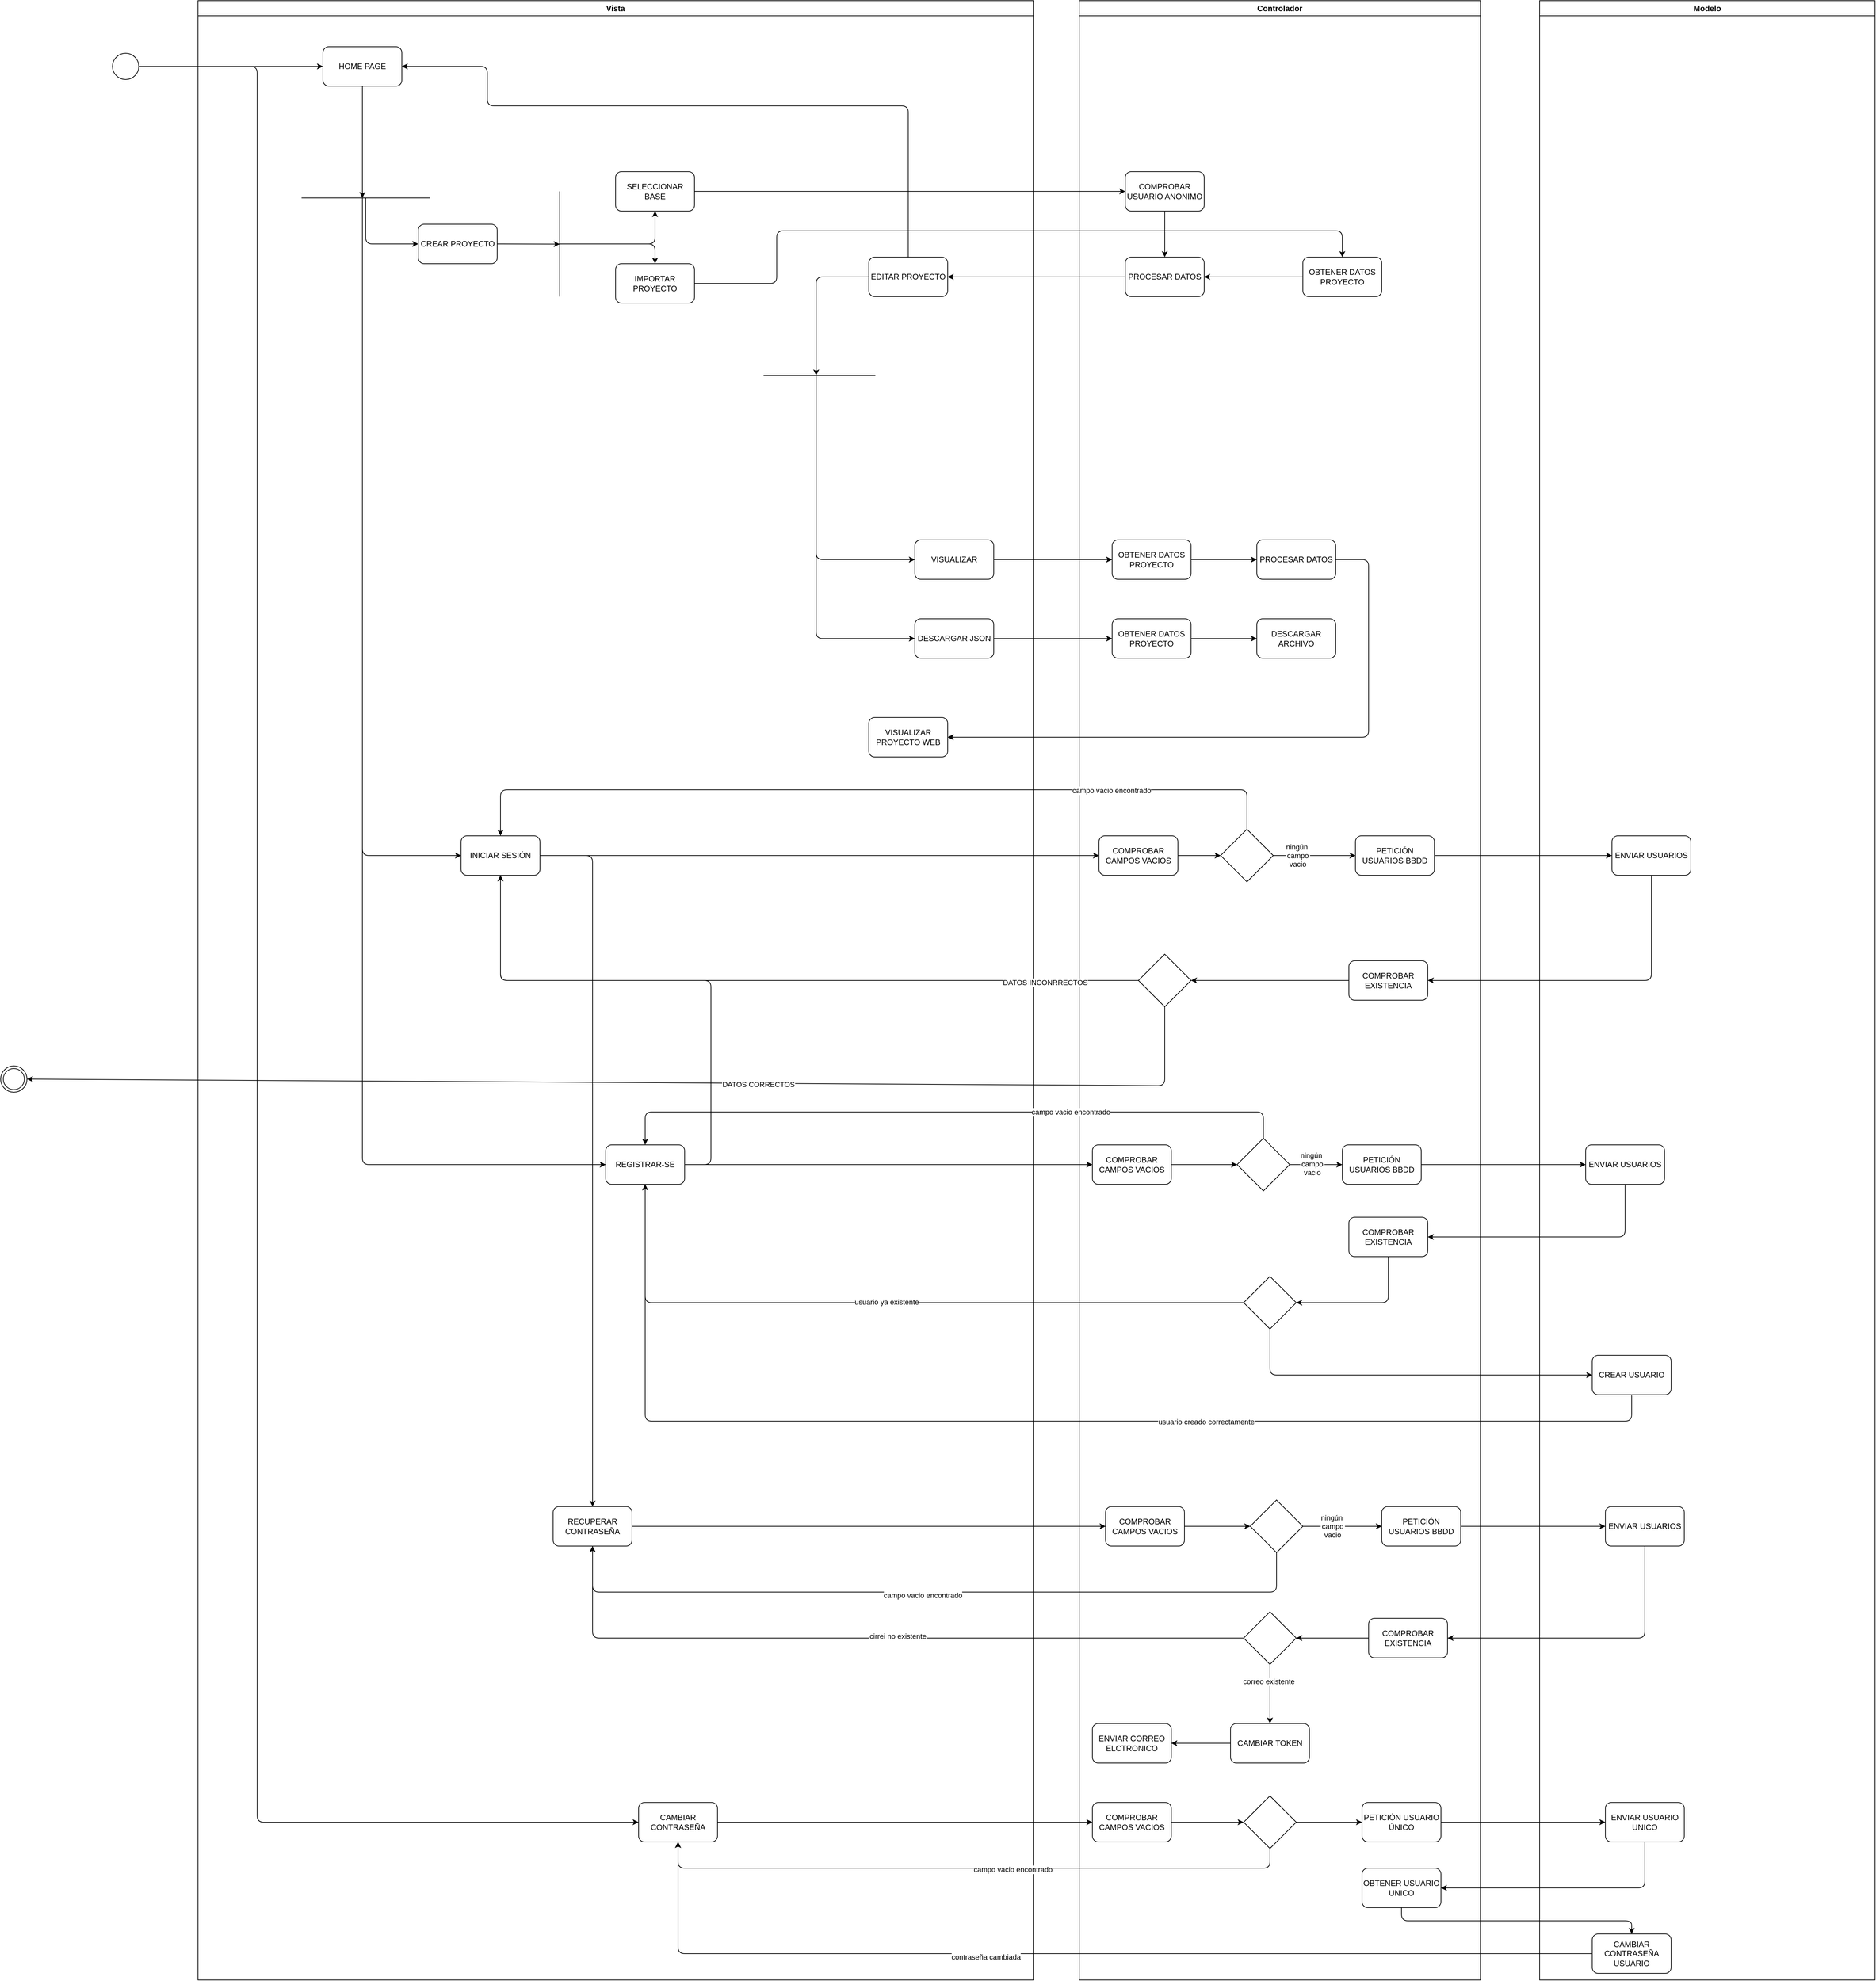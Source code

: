 <mxfile>
    <diagram id="hQc-iBFu-03adCEo1RLY" name="Page-1">
        <mxGraphModel dx="3231" dy="679" grid="1" gridSize="10" guides="1" tooltips="1" connect="1" arrows="1" fold="1" page="1" pageScale="1" pageWidth="850" pageHeight="1100" math="0" shadow="0">
            <root>
                <mxCell id="0"/>
                <mxCell id="1" parent="0"/>
                <mxCell id="2" value="Vista" style="swimlane;whiteSpace=wrap;html=1;" parent="1" vertex="1">
                    <mxGeometry x="-870" y="120" width="1270" height="3010" as="geometry"/>
                </mxCell>
                <mxCell id="3" value="HOME PAGE" style="rounded=1;whiteSpace=wrap;html=1;" parent="2" vertex="1">
                    <mxGeometry x="190" y="70" width="120" height="60" as="geometry"/>
                </mxCell>
                <mxCell id="5" value="" style="endArrow=none;html=1;" parent="2" edge="1">
                    <mxGeometry width="50" height="50" relative="1" as="geometry">
                        <mxPoint x="157.5" y="300" as="sourcePoint"/>
                        <mxPoint x="352.5" y="300" as="targetPoint"/>
                    </mxGeometry>
                </mxCell>
                <mxCell id="6" value="CREAR PROYECTO" style="rounded=1;whiteSpace=wrap;html=1;" parent="2" vertex="1">
                    <mxGeometry x="335" y="340" width="120" height="60" as="geometry"/>
                </mxCell>
                <mxCell id="9" value="" style="endArrow=classic;html=1;entryX=0;entryY=0.5;entryDx=0;entryDy=0;" parent="2" target="6" edge="1">
                    <mxGeometry width="50" height="50" relative="1" as="geometry">
                        <mxPoint x="255" y="300" as="sourcePoint"/>
                        <mxPoint x="295" y="380" as="targetPoint"/>
                        <Array as="points">
                            <mxPoint x="255" y="370"/>
                        </Array>
                    </mxGeometry>
                </mxCell>
                <mxCell id="13" value="SELECCIONAR BASE" style="rounded=1;whiteSpace=wrap;html=1;" parent="2" vertex="1">
                    <mxGeometry x="635" y="260" width="120" height="60" as="geometry"/>
                </mxCell>
                <mxCell id="14" value="IMPORTAR PROYECTO" style="rounded=1;whiteSpace=wrap;html=1;" parent="2" vertex="1">
                    <mxGeometry x="635" y="400" width="120" height="60" as="geometry"/>
                </mxCell>
                <mxCell id="15" value="" style="endArrow=none;html=1;" parent="2" edge="1">
                    <mxGeometry width="50" height="50" relative="1" as="geometry">
                        <mxPoint x="550" y="290" as="sourcePoint"/>
                        <mxPoint x="550" y="450" as="targetPoint"/>
                    </mxGeometry>
                </mxCell>
                <mxCell id="16" value="" style="endArrow=classic;html=1;entryX=0.5;entryY=1;entryDx=0;entryDy=0;" parent="2" target="13" edge="1">
                    <mxGeometry width="50" height="50" relative="1" as="geometry">
                        <mxPoint x="545" y="370" as="sourcePoint"/>
                        <mxPoint x="595" y="320" as="targetPoint"/>
                        <Array as="points">
                            <mxPoint x="695" y="370"/>
                        </Array>
                    </mxGeometry>
                </mxCell>
                <mxCell id="17" value="" style="endArrow=classic;html=1;entryX=0.5;entryY=0;entryDx=0;entryDy=0;" parent="2" target="14" edge="1">
                    <mxGeometry width="50" height="50" relative="1" as="geometry">
                        <mxPoint x="545" y="370" as="sourcePoint"/>
                        <mxPoint x="695" y="320" as="targetPoint"/>
                        <Array as="points">
                            <mxPoint x="695" y="370"/>
                        </Array>
                    </mxGeometry>
                </mxCell>
                <mxCell id="28" value="EDITAR PROYECTO" style="rounded=1;whiteSpace=wrap;html=1;" parent="2" vertex="1">
                    <mxGeometry x="1020" y="390" width="120" height="60" as="geometry"/>
                </mxCell>
                <mxCell id="32" style="edgeStyle=none;html=1;exitX=0.5;exitY=0;exitDx=0;exitDy=0;entryX=1;entryY=0.5;entryDx=0;entryDy=0;" parent="2" source="28" target="3" edge="1">
                    <mxGeometry relative="1" as="geometry">
                        <mxPoint x="360" y="100" as="targetPoint"/>
                        <Array as="points">
                            <mxPoint x="1080" y="160"/>
                            <mxPoint x="440" y="160"/>
                            <mxPoint x="440" y="100"/>
                        </Array>
                    </mxGeometry>
                </mxCell>
                <mxCell id="45" value="VISUALIZAR" style="rounded=1;whiteSpace=wrap;html=1;" parent="2" vertex="1">
                    <mxGeometry x="1090" y="820" width="120" height="60" as="geometry"/>
                </mxCell>
                <mxCell id="46" value="DESCARGAR JSON" style="rounded=1;whiteSpace=wrap;html=1;" parent="2" vertex="1">
                    <mxGeometry x="1090" y="940" width="120" height="60" as="geometry"/>
                </mxCell>
                <mxCell id="47" value="" style="endArrow=none;html=1;" parent="2" edge="1">
                    <mxGeometry width="50" height="50" relative="1" as="geometry">
                        <mxPoint x="860" y="570" as="sourcePoint"/>
                        <mxPoint x="1030" y="570" as="targetPoint"/>
                    </mxGeometry>
                </mxCell>
                <mxCell id="48" value="" style="endArrow=classic;html=1;entryX=0;entryY=0.5;entryDx=0;entryDy=0;" parent="2" target="45" edge="1">
                    <mxGeometry width="50" height="50" relative="1" as="geometry">
                        <mxPoint x="940" y="570" as="sourcePoint"/>
                        <mxPoint x="1090" y="640" as="targetPoint"/>
                        <Array as="points">
                            <mxPoint x="940" y="850"/>
                        </Array>
                    </mxGeometry>
                </mxCell>
                <mxCell id="49" value="VISUALIZAR PROYECTO WEB" style="rounded=1;whiteSpace=wrap;html=1;" parent="2" vertex="1">
                    <mxGeometry x="1020" y="1090" width="120" height="60" as="geometry"/>
                </mxCell>
                <mxCell id="214" style="edgeStyle=none;html=1;exitX=1;exitY=0.5;exitDx=0;exitDy=0;entryX=0.5;entryY=0;entryDx=0;entryDy=0;" parent="2" source="154" target="212" edge="1">
                    <mxGeometry relative="1" as="geometry">
                        <Array as="points">
                            <mxPoint x="600" y="1300"/>
                        </Array>
                    </mxGeometry>
                </mxCell>
                <mxCell id="154" value="INICIAR SESIÓN" style="rounded=1;whiteSpace=wrap;html=1;" parent="2" vertex="1">
                    <mxGeometry x="400" y="1270" width="120" height="60" as="geometry"/>
                </mxCell>
                <mxCell id="213" style="edgeStyle=none;html=1;exitX=1;exitY=0.5;exitDx=0;exitDy=0;entryX=0.5;entryY=1;entryDx=0;entryDy=0;" parent="2" source="155" target="154" edge="1">
                    <mxGeometry relative="1" as="geometry">
                        <Array as="points">
                            <mxPoint x="780" y="1770"/>
                            <mxPoint x="780" y="1490"/>
                            <mxPoint x="460" y="1490"/>
                        </Array>
                    </mxGeometry>
                </mxCell>
                <mxCell id="155" value="REGISTRAR-SE" style="rounded=1;whiteSpace=wrap;html=1;" parent="2" vertex="1">
                    <mxGeometry x="620" y="1740" width="120" height="60" as="geometry"/>
                </mxCell>
                <mxCell id="156" value="" style="endArrow=classic;html=1;entryX=0;entryY=0.5;entryDx=0;entryDy=0;" parent="2" target="154" edge="1">
                    <mxGeometry width="50" height="50" relative="1" as="geometry">
                        <mxPoint x="250" y="300" as="sourcePoint"/>
                        <mxPoint x="220" y="540" as="targetPoint"/>
                        <Array as="points">
                            <mxPoint x="250" y="1300"/>
                        </Array>
                    </mxGeometry>
                </mxCell>
                <mxCell id="157" value="" style="endArrow=classic;html=1;entryX=0;entryY=0.5;entryDx=0;entryDy=0;" parent="2" target="155" edge="1">
                    <mxGeometry width="50" height="50" relative="1" as="geometry">
                        <mxPoint x="250" y="300" as="sourcePoint"/>
                        <mxPoint x="290" y="590.0" as="targetPoint"/>
                        <Array as="points">
                            <mxPoint x="250" y="1770"/>
                        </Array>
                    </mxGeometry>
                </mxCell>
                <mxCell id="212" value="RECUPERAR CONTRASEÑA" style="rounded=1;whiteSpace=wrap;html=1;" parent="2" vertex="1">
                    <mxGeometry x="540" y="2290" width="120" height="60" as="geometry"/>
                </mxCell>
                <mxCell id="238" value="CAMBIAR CONTRASEÑA" style="rounded=1;whiteSpace=wrap;html=1;" vertex="1" parent="2">
                    <mxGeometry x="670" y="2740" width="120" height="60" as="geometry"/>
                </mxCell>
                <mxCell id="55" value="Controlador" style="swimlane;whiteSpace=wrap;html=1;" parent="1" vertex="1">
                    <mxGeometry x="470" y="120" width="610" height="3010" as="geometry"/>
                </mxCell>
                <mxCell id="152" style="edgeStyle=none;html=1;exitX=0.5;exitY=1;exitDx=0;exitDy=0;entryX=0.5;entryY=0;entryDx=0;entryDy=0;" parent="55" source="58" target="60" edge="1">
                    <mxGeometry relative="1" as="geometry"/>
                </mxCell>
                <mxCell id="58" value="COMPROBAR USUARIO ANONIMO" style="rounded=1;whiteSpace=wrap;html=1;" parent="55" vertex="1">
                    <mxGeometry x="70" y="260" width="120" height="60" as="geometry"/>
                </mxCell>
                <mxCell id="59" value="OBTENER DATOS PROYECTO" style="rounded=1;whiteSpace=wrap;html=1;" parent="55" vertex="1">
                    <mxGeometry x="340" y="390" width="120" height="60" as="geometry"/>
                </mxCell>
                <mxCell id="60" value="PROCESAR DATOS" style="rounded=1;whiteSpace=wrap;html=1;" parent="55" vertex="1">
                    <mxGeometry x="70" y="390" width="120" height="60" as="geometry"/>
                </mxCell>
                <mxCell id="61" style="edgeStyle=none;html=1;exitX=0;exitY=0.5;exitDx=0;exitDy=0;entryX=1;entryY=0.5;entryDx=0;entryDy=0;" parent="55" source="59" target="60" edge="1">
                    <mxGeometry relative="1" as="geometry"/>
                </mxCell>
                <mxCell id="66" style="edgeStyle=none;html=1;exitX=1;exitY=0.5;exitDx=0;exitDy=0;entryX=0;entryY=0.5;entryDx=0;entryDy=0;" parent="55" source="67" target="71" edge="1">
                    <mxGeometry relative="1" as="geometry"/>
                </mxCell>
                <mxCell id="67" value="OBTENER DATOS PROYECTO" style="rounded=1;whiteSpace=wrap;html=1;" parent="55" vertex="1">
                    <mxGeometry x="50" y="820" width="120" height="60" as="geometry"/>
                </mxCell>
                <mxCell id="68" style="edgeStyle=none;html=1;exitX=1;exitY=0.5;exitDx=0;exitDy=0;entryX=0;entryY=0.5;entryDx=0;entryDy=0;" parent="55" source="69" target="70" edge="1">
                    <mxGeometry relative="1" as="geometry"/>
                </mxCell>
                <mxCell id="69" value="OBTENER DATOS PROYECTO" style="rounded=1;whiteSpace=wrap;html=1;" parent="55" vertex="1">
                    <mxGeometry x="50" y="940" width="120" height="60" as="geometry"/>
                </mxCell>
                <mxCell id="70" value="DESCARGAR ARCHIVO" style="rounded=1;whiteSpace=wrap;html=1;" parent="55" vertex="1">
                    <mxGeometry x="270" y="940" width="120" height="60" as="geometry"/>
                </mxCell>
                <mxCell id="71" value="PROCESAR DATOS" style="rounded=1;whiteSpace=wrap;html=1;" parent="55" vertex="1">
                    <mxGeometry x="270" y="820" width="120" height="60" as="geometry"/>
                </mxCell>
                <mxCell id="162" style="edgeStyle=none;html=1;exitX=1;exitY=0.5;exitDx=0;exitDy=0;entryX=0;entryY=0.5;entryDx=0;entryDy=0;" parent="55" source="158" target="161" edge="1">
                    <mxGeometry relative="1" as="geometry"/>
                </mxCell>
                <mxCell id="158" value="COMPROBAR CAMPOS VACIOS" style="rounded=1;whiteSpace=wrap;html=1;" parent="55" vertex="1">
                    <mxGeometry x="30" y="1270" width="120" height="60" as="geometry"/>
                </mxCell>
                <mxCell id="164" style="edgeStyle=none;html=1;exitX=1;exitY=0.5;exitDx=0;exitDy=0;entryX=0;entryY=0.5;entryDx=0;entryDy=0;" parent="55" source="161" target="163" edge="1">
                    <mxGeometry relative="1" as="geometry"/>
                </mxCell>
                <mxCell id="171" value="ningún&amp;nbsp;&lt;br&gt;campo&lt;br&gt;vacio" style="edgeLabel;html=1;align=center;verticalAlign=middle;resizable=0;points=[];" parent="164" vertex="1" connectable="0">
                    <mxGeometry x="-0.627" relative="1" as="geometry">
                        <mxPoint x="13" as="offset"/>
                    </mxGeometry>
                </mxCell>
                <mxCell id="161" value="" style="rhombus;whiteSpace=wrap;html=1;" parent="55" vertex="1">
                    <mxGeometry x="215" y="1260" width="80" height="80" as="geometry"/>
                </mxCell>
                <mxCell id="163" value="PETICIÓN USUARIOS BBDD" style="rounded=1;whiteSpace=wrap;html=1;" parent="55" vertex="1">
                    <mxGeometry x="420" y="1270" width="120" height="60" as="geometry"/>
                </mxCell>
                <mxCell id="174" style="edgeStyle=none;html=1;exitX=0;exitY=0.5;exitDx=0;exitDy=0;entryX=1;entryY=0.5;entryDx=0;entryDy=0;" parent="55" source="168" target="173" edge="1">
                    <mxGeometry relative="1" as="geometry"/>
                </mxCell>
                <mxCell id="168" value="COMPROBAR EXISTENCIA" style="rounded=1;whiteSpace=wrap;html=1;" parent="55" vertex="1">
                    <mxGeometry x="410" y="1460" width="120" height="60" as="geometry"/>
                </mxCell>
                <mxCell id="173" value="" style="rhombus;whiteSpace=wrap;html=1;" parent="55" vertex="1">
                    <mxGeometry x="90" y="1450" width="80" height="80" as="geometry"/>
                </mxCell>
                <mxCell id="193" style="edgeStyle=none;html=1;exitX=1;exitY=0.5;exitDx=0;exitDy=0;entryX=0;entryY=0.5;entryDx=0;entryDy=0;" parent="55" source="188" target="189" edge="1">
                    <mxGeometry relative="1" as="geometry"/>
                </mxCell>
                <mxCell id="188" value="COMPROBAR CAMPOS VACIOS" style="rounded=1;whiteSpace=wrap;html=1;" parent="55" vertex="1">
                    <mxGeometry x="20" y="1740" width="120" height="60" as="geometry"/>
                </mxCell>
                <mxCell id="194" style="edgeStyle=none;html=1;exitX=1;exitY=0.5;exitDx=0;exitDy=0;entryX=0;entryY=0.5;entryDx=0;entryDy=0;" parent="55" source="189" target="190" edge="1">
                    <mxGeometry relative="1" as="geometry"/>
                </mxCell>
                <mxCell id="201" value="ningún&amp;nbsp;&lt;br&gt;campo&lt;br&gt;vacio" style="edgeLabel;html=1;align=center;verticalAlign=middle;resizable=0;points=[];" parent="194" vertex="1" connectable="0">
                    <mxGeometry x="-0.146" y="1" relative="1" as="geometry">
                        <mxPoint as="offset"/>
                    </mxGeometry>
                </mxCell>
                <mxCell id="189" value="" style="rhombus;whiteSpace=wrap;html=1;" parent="55" vertex="1">
                    <mxGeometry x="240" y="1730" width="80" height="80" as="geometry"/>
                </mxCell>
                <mxCell id="190" value="PETICIÓN USUARIOS BBDD" style="rounded=1;whiteSpace=wrap;html=1;" parent="55" vertex="1">
                    <mxGeometry x="400" y="1740" width="120" height="60" as="geometry"/>
                </mxCell>
                <mxCell id="203" style="edgeStyle=none;html=1;exitX=0.5;exitY=1;exitDx=0;exitDy=0;entryX=1;entryY=0.5;entryDx=0;entryDy=0;" parent="55" source="198" target="202" edge="1">
                    <mxGeometry relative="1" as="geometry">
                        <Array as="points">
                            <mxPoint x="470" y="1980"/>
                        </Array>
                    </mxGeometry>
                </mxCell>
                <mxCell id="198" value="COMPROBAR EXISTENCIA" style="rounded=1;whiteSpace=wrap;html=1;" parent="55" vertex="1">
                    <mxGeometry x="410" y="1850" width="120" height="60" as="geometry"/>
                </mxCell>
                <mxCell id="202" value="" style="rhombus;whiteSpace=wrap;html=1;" parent="55" vertex="1">
                    <mxGeometry x="250" y="1940" width="80" height="80" as="geometry"/>
                </mxCell>
                <mxCell id="221" style="edgeStyle=none;html=1;exitX=1;exitY=0.5;exitDx=0;exitDy=0;entryX=0;entryY=0.5;entryDx=0;entryDy=0;" edge="1" parent="55" source="215" target="220">
                    <mxGeometry relative="1" as="geometry"/>
                </mxCell>
                <mxCell id="215" value="COMPROBAR CAMPOS VACIOS" style="rounded=1;whiteSpace=wrap;html=1;" vertex="1" parent="55">
                    <mxGeometry x="40" y="2290" width="120" height="60" as="geometry"/>
                </mxCell>
                <mxCell id="216" value="PETICIÓN USUARIOS BBDD" style="rounded=1;whiteSpace=wrap;html=1;" vertex="1" parent="55">
                    <mxGeometry x="460" y="2290" width="120" height="60" as="geometry"/>
                </mxCell>
                <mxCell id="226" style="edgeStyle=none;html=1;exitX=0;exitY=0.5;exitDx=0;exitDy=0;entryX=1;entryY=0.5;entryDx=0;entryDy=0;" edge="1" parent="55" source="218" target="219">
                    <mxGeometry relative="1" as="geometry"/>
                </mxCell>
                <mxCell id="218" value="COMPROBAR EXISTENCIA" style="rounded=1;whiteSpace=wrap;html=1;" vertex="1" parent="55">
                    <mxGeometry x="440" y="2460" width="120" height="60" as="geometry"/>
                </mxCell>
                <mxCell id="219" value="" style="rhombus;whiteSpace=wrap;html=1;" vertex="1" parent="55">
                    <mxGeometry x="250" y="2450" width="80" height="80" as="geometry"/>
                </mxCell>
                <mxCell id="222" style="edgeStyle=none;html=1;exitX=1;exitY=0.5;exitDx=0;exitDy=0;entryX=0;entryY=0.5;entryDx=0;entryDy=0;" edge="1" parent="55" source="220" target="216">
                    <mxGeometry relative="1" as="geometry"/>
                </mxCell>
                <mxCell id="229" value="ningún&amp;nbsp;&lt;br&gt;campo&lt;br&gt;vacio" style="edgeLabel;html=1;align=center;verticalAlign=middle;resizable=0;points=[];" vertex="1" connectable="0" parent="222">
                    <mxGeometry x="-0.255" relative="1" as="geometry">
                        <mxPoint as="offset"/>
                    </mxGeometry>
                </mxCell>
                <mxCell id="220" value="" style="rhombus;whiteSpace=wrap;html=1;" vertex="1" parent="55">
                    <mxGeometry x="260" y="2280" width="80" height="80" as="geometry"/>
                </mxCell>
                <mxCell id="236" style="edgeStyle=none;html=1;exitX=0;exitY=0.5;exitDx=0;exitDy=0;entryX=1;entryY=0.5;entryDx=0;entryDy=0;" edge="1" parent="55" source="233" target="235">
                    <mxGeometry relative="1" as="geometry"/>
                </mxCell>
                <mxCell id="233" value="CAMBIAR TOKEN" style="rounded=1;whiteSpace=wrap;html=1;" vertex="1" parent="55">
                    <mxGeometry x="230" y="2620" width="120" height="60" as="geometry"/>
                </mxCell>
                <mxCell id="232" style="edgeStyle=none;html=1;exitX=0.5;exitY=1;exitDx=0;exitDy=0;entryX=0.5;entryY=0;entryDx=0;entryDy=0;" edge="1" parent="55" source="219" target="233">
                    <mxGeometry relative="1" as="geometry">
                        <mxPoint x="290.429" y="2600" as="targetPoint"/>
                    </mxGeometry>
                </mxCell>
                <mxCell id="234" value="correo existente" style="edgeLabel;html=1;align=center;verticalAlign=middle;resizable=0;points=[];" vertex="1" connectable="0" parent="232">
                    <mxGeometry x="-0.438" y="-2" relative="1" as="geometry">
                        <mxPoint as="offset"/>
                    </mxGeometry>
                </mxCell>
                <mxCell id="235" value="ENVIAR CORREO ELCTRONICO" style="rounded=1;whiteSpace=wrap;html=1;" vertex="1" parent="55">
                    <mxGeometry x="20" y="2620" width="120" height="60" as="geometry"/>
                </mxCell>
                <mxCell id="244" style="edgeStyle=none;html=1;exitX=1;exitY=0.5;exitDx=0;exitDy=0;entryX=0;entryY=0.5;entryDx=0;entryDy=0;" edge="1" parent="55" source="241" target="243">
                    <mxGeometry relative="1" as="geometry"/>
                </mxCell>
                <mxCell id="241" value="COMPROBAR CAMPOS VACIOS" style="rounded=1;whiteSpace=wrap;html=1;" vertex="1" parent="55">
                    <mxGeometry x="20" y="2740" width="120" height="60" as="geometry"/>
                </mxCell>
                <mxCell id="243" value="" style="rhombus;whiteSpace=wrap;html=1;" vertex="1" parent="55">
                    <mxGeometry x="250" y="2730" width="80" height="80" as="geometry"/>
                </mxCell>
                <mxCell id="248" value="PETICIÓN USUARIO ÚNICO" style="rounded=1;whiteSpace=wrap;html=1;" vertex="1" parent="55">
                    <mxGeometry x="430" y="2740" width="120" height="60" as="geometry"/>
                </mxCell>
                <mxCell id="247" style="edgeStyle=none;html=1;exitX=1;exitY=0.5;exitDx=0;exitDy=0;entryX=0;entryY=0.5;entryDx=0;entryDy=0;" edge="1" parent="55" source="243" target="248">
                    <mxGeometry relative="1" as="geometry">
                        <mxPoint x="410" y="2769.571" as="targetPoint"/>
                    </mxGeometry>
                </mxCell>
                <mxCell id="252" value="OBTENER USUARIO UNICO" style="rounded=1;whiteSpace=wrap;html=1;" vertex="1" parent="55">
                    <mxGeometry x="430" y="2840" width="120" height="60" as="geometry"/>
                </mxCell>
                <mxCell id="77" value="Modelo" style="swimlane;whiteSpace=wrap;html=1;" parent="1" vertex="1">
                    <mxGeometry x="1170" y="120" width="510" height="3010" as="geometry"/>
                </mxCell>
                <mxCell id="166" value="ENVIAR USUARIOS" style="rounded=1;whiteSpace=wrap;html=1;" parent="77" vertex="1">
                    <mxGeometry x="110" y="1270" width="120" height="60" as="geometry"/>
                </mxCell>
                <mxCell id="191" value="ENVIAR USUARIOS" style="rounded=1;whiteSpace=wrap;html=1;" parent="77" vertex="1">
                    <mxGeometry x="70" y="1740" width="120" height="60" as="geometry"/>
                </mxCell>
                <mxCell id="207" value="CREAR USUARIO" style="rounded=1;whiteSpace=wrap;html=1;" parent="77" vertex="1">
                    <mxGeometry x="80" y="2060" width="120" height="60" as="geometry"/>
                </mxCell>
                <mxCell id="217" value="ENVIAR USUARIOS" style="rounded=1;whiteSpace=wrap;html=1;" vertex="1" parent="77">
                    <mxGeometry x="100" y="2290" width="120" height="60" as="geometry"/>
                </mxCell>
                <mxCell id="250" value="ENVIAR USUARIO UNICO" style="rounded=1;whiteSpace=wrap;html=1;" vertex="1" parent="77">
                    <mxGeometry x="100" y="2740" width="120" height="60" as="geometry"/>
                </mxCell>
                <mxCell id="254" value="CAMBIAR CONTRASEÑA USUARIO" style="rounded=1;whiteSpace=wrap;html=1;" vertex="1" parent="77">
                    <mxGeometry x="80" y="2940" width="120" height="60" as="geometry"/>
                </mxCell>
                <mxCell id="86" value="" style="ellipse;shape=doubleEllipse;whiteSpace=wrap;html=1;aspect=fixed;" parent="1" vertex="1">
                    <mxGeometry x="-1170" y="1740" width="40" height="40" as="geometry"/>
                </mxCell>
                <mxCell id="87" style="edgeStyle=none;html=1;exitX=1;exitY=0.5;exitDx=0;exitDy=0;entryX=0;entryY=0.5;entryDx=0;entryDy=0;" parent="1" source="88" target="3" edge="1">
                    <mxGeometry relative="1" as="geometry"/>
                </mxCell>
                <mxCell id="237" style="edgeStyle=none;html=1;exitX=1;exitY=0.5;exitDx=0;exitDy=0;entryX=0;entryY=0.5;entryDx=0;entryDy=0;" edge="1" parent="1" source="88" target="238">
                    <mxGeometry relative="1" as="geometry">
                        <mxPoint x="-400" y="2810" as="targetPoint"/>
                        <Array as="points">
                            <mxPoint x="-780" y="220"/>
                            <mxPoint x="-780" y="2890"/>
                        </Array>
                    </mxGeometry>
                </mxCell>
                <mxCell id="88" value="" style="ellipse;whiteSpace=wrap;html=1;aspect=fixed;" parent="1" vertex="1">
                    <mxGeometry x="-1000" y="200" width="40" height="40" as="geometry"/>
                </mxCell>
                <mxCell id="96" style="edgeStyle=none;html=1;exitX=1;exitY=0.5;exitDx=0;exitDy=0;" parent="1" source="6" edge="1">
                    <mxGeometry relative="1" as="geometry">
                        <mxPoint x="-320" y="490.333" as="targetPoint"/>
                    </mxGeometry>
                </mxCell>
                <mxCell id="101" style="edgeStyle=none;html=1;exitX=1;exitY=0.5;exitDx=0;exitDy=0;entryX=0;entryY=0.5;entryDx=0;entryDy=0;" parent="1" source="13" target="58" edge="1">
                    <mxGeometry relative="1" as="geometry"/>
                </mxCell>
                <mxCell id="104" style="edgeStyle=none;html=1;exitX=0;exitY=0.5;exitDx=0;exitDy=0;entryX=1;entryY=0.5;entryDx=0;entryDy=0;" parent="1" source="60" target="28" edge="1">
                    <mxGeometry relative="1" as="geometry"/>
                </mxCell>
                <mxCell id="110" style="edgeStyle=none;html=1;exitX=1;exitY=0.5;exitDx=0;exitDy=0;entryX=0.5;entryY=0;entryDx=0;entryDy=0;" parent="1" source="14" target="59" edge="1">
                    <mxGeometry relative="1" as="geometry">
                        <Array as="points">
                            <mxPoint x="10" y="550"/>
                            <mxPoint x="10" y="470"/>
                            <mxPoint x="870" y="470"/>
                        </Array>
                    </mxGeometry>
                </mxCell>
                <mxCell id="123" style="edgeStyle=none;html=1;exitX=0;exitY=0.5;exitDx=0;exitDy=0;" parent="1" source="28" edge="1">
                    <mxGeometry relative="1" as="geometry">
                        <mxPoint x="70" y="690" as="targetPoint"/>
                        <Array as="points">
                            <mxPoint x="70" y="540"/>
                        </Array>
                    </mxGeometry>
                </mxCell>
                <mxCell id="125" value="" style="endArrow=classic;html=1;entryX=0;entryY=0.5;entryDx=0;entryDy=0;" parent="1" target="46" edge="1">
                    <mxGeometry width="50" height="50" relative="1" as="geometry">
                        <mxPoint x="70" y="690" as="sourcePoint"/>
                        <mxPoint x="230" y="870" as="targetPoint"/>
                        <Array as="points">
                            <mxPoint x="70" y="1090"/>
                        </Array>
                    </mxGeometry>
                </mxCell>
                <mxCell id="132" style="edgeStyle=none;html=1;exitX=1;exitY=0.5;exitDx=0;exitDy=0;entryX=0;entryY=0.5;entryDx=0;entryDy=0;" parent="1" source="45" target="67" edge="1">
                    <mxGeometry relative="1" as="geometry"/>
                </mxCell>
                <mxCell id="133" style="edgeStyle=none;html=1;exitX=1;exitY=0.5;exitDx=0;exitDy=0;entryX=0;entryY=0.5;entryDx=0;entryDy=0;" parent="1" source="46" target="69" edge="1">
                    <mxGeometry relative="1" as="geometry"/>
                </mxCell>
                <mxCell id="134" style="edgeStyle=none;html=1;exitX=1;exitY=0.5;exitDx=0;exitDy=0;entryX=1;entryY=0.5;entryDx=0;entryDy=0;" parent="1" source="71" target="49" edge="1">
                    <mxGeometry relative="1" as="geometry">
                        <Array as="points">
                            <mxPoint x="910" y="970"/>
                            <mxPoint x="910" y="1240"/>
                        </Array>
                    </mxGeometry>
                </mxCell>
                <mxCell id="151" style="edgeStyle=none;html=1;exitX=0.5;exitY=1;exitDx=0;exitDy=0;" parent="1" source="3" edge="1">
                    <mxGeometry relative="1" as="geometry">
                        <mxPoint x="-620" y="420" as="targetPoint"/>
                    </mxGeometry>
                </mxCell>
                <mxCell id="160" style="edgeStyle=none;html=1;exitX=1;exitY=0.5;exitDx=0;exitDy=0;entryX=0;entryY=0.5;entryDx=0;entryDy=0;" parent="1" source="154" target="158" edge="1">
                    <mxGeometry relative="1" as="geometry"/>
                </mxCell>
                <mxCell id="167" style="edgeStyle=none;html=1;exitX=1;exitY=0.5;exitDx=0;exitDy=0;entryX=0;entryY=0.5;entryDx=0;entryDy=0;" parent="1" source="163" target="166" edge="1">
                    <mxGeometry relative="1" as="geometry"/>
                </mxCell>
                <mxCell id="169" style="edgeStyle=none;html=1;exitX=0.5;exitY=1;exitDx=0;exitDy=0;entryX=1;entryY=0.5;entryDx=0;entryDy=0;" parent="1" source="166" target="168" edge="1">
                    <mxGeometry relative="1" as="geometry">
                        <Array as="points">
                            <mxPoint x="1340" y="1610"/>
                        </Array>
                    </mxGeometry>
                </mxCell>
                <mxCell id="170" style="edgeStyle=none;html=1;exitX=0.5;exitY=0;exitDx=0;exitDy=0;entryX=0.5;entryY=0;entryDx=0;entryDy=0;" parent="1" source="161" target="154" edge="1">
                    <mxGeometry relative="1" as="geometry">
                        <Array as="points">
                            <mxPoint x="725" y="1320"/>
                            <mxPoint x="-410" y="1320"/>
                        </Array>
                    </mxGeometry>
                </mxCell>
                <mxCell id="172" value="campo vacio encontrado" style="edgeLabel;html=1;align=center;verticalAlign=middle;resizable=0;points=[];" parent="170" vertex="1" connectable="0">
                    <mxGeometry x="-0.579" y="1" relative="1" as="geometry">
                        <mxPoint as="offset"/>
                    </mxGeometry>
                </mxCell>
                <mxCell id="175" style="edgeStyle=none;html=1;exitX=0;exitY=0.5;exitDx=0;exitDy=0;entryX=0.5;entryY=1;entryDx=0;entryDy=0;" parent="1" source="173" target="154" edge="1">
                    <mxGeometry relative="1" as="geometry">
                        <Array as="points">
                            <mxPoint x="-410" y="1610"/>
                        </Array>
                    </mxGeometry>
                </mxCell>
                <mxCell id="180" value="DATOS INCONRRECTOS" style="edgeLabel;html=1;align=center;verticalAlign=middle;resizable=0;points=[];" parent="175" vertex="1" connectable="0">
                    <mxGeometry x="-0.749" y="3" relative="1" as="geometry">
                        <mxPoint as="offset"/>
                    </mxGeometry>
                </mxCell>
                <mxCell id="179" style="edgeStyle=none;html=1;exitX=0.5;exitY=1;exitDx=0;exitDy=0;entryX=1;entryY=0.5;entryDx=0;entryDy=0;" parent="1" source="173" target="86" edge="1">
                    <mxGeometry relative="1" as="geometry">
                        <Array as="points">
                            <mxPoint x="600" y="1770"/>
                        </Array>
                    </mxGeometry>
                </mxCell>
                <mxCell id="181" value="DATOS CORRECTOS" style="edgeLabel;html=1;align=center;verticalAlign=middle;resizable=0;points=[];" parent="179" vertex="1" connectable="0">
                    <mxGeometry x="-0.202" y="1" relative="1" as="geometry">
                        <mxPoint as="offset"/>
                    </mxGeometry>
                </mxCell>
                <mxCell id="192" style="edgeStyle=none;html=1;exitX=1;exitY=0.5;exitDx=0;exitDy=0;entryX=0;entryY=0.5;entryDx=0;entryDy=0;" parent="1" source="155" target="188" edge="1">
                    <mxGeometry relative="1" as="geometry"/>
                </mxCell>
                <mxCell id="195" style="edgeStyle=none;html=1;exitX=1;exitY=0.5;exitDx=0;exitDy=0;entryX=0;entryY=0.5;entryDx=0;entryDy=0;" parent="1" source="190" target="191" edge="1">
                    <mxGeometry relative="1" as="geometry"/>
                </mxCell>
                <mxCell id="196" style="edgeStyle=none;html=1;exitX=0.5;exitY=0;exitDx=0;exitDy=0;entryX=0.5;entryY=0;entryDx=0;entryDy=0;" parent="1" source="189" target="155" edge="1">
                    <mxGeometry relative="1" as="geometry">
                        <Array as="points">
                            <mxPoint x="750" y="1810"/>
                            <mxPoint x="-190" y="1810"/>
                        </Array>
                    </mxGeometry>
                </mxCell>
                <mxCell id="197" value="campo vacio encontrado" style="edgeLabel;html=1;align=center;verticalAlign=middle;resizable=0;points=[];" parent="196" vertex="1" connectable="0">
                    <mxGeometry x="-0.353" relative="1" as="geometry">
                        <mxPoint as="offset"/>
                    </mxGeometry>
                </mxCell>
                <mxCell id="199" style="edgeStyle=none;html=1;exitX=0.5;exitY=1;exitDx=0;exitDy=0;entryX=1;entryY=0.5;entryDx=0;entryDy=0;" parent="1" source="191" target="198" edge="1">
                    <mxGeometry relative="1" as="geometry">
                        <Array as="points">
                            <mxPoint x="1300" y="2000"/>
                        </Array>
                    </mxGeometry>
                </mxCell>
                <mxCell id="204" style="edgeStyle=none;html=1;exitX=0;exitY=0.5;exitDx=0;exitDy=0;entryX=0.5;entryY=1;entryDx=0;entryDy=0;" parent="1" source="202" target="155" edge="1">
                    <mxGeometry relative="1" as="geometry">
                        <Array as="points">
                            <mxPoint x="-190" y="2100"/>
                        </Array>
                    </mxGeometry>
                </mxCell>
                <mxCell id="206" value="usuario ya existente" style="edgeLabel;html=1;align=center;verticalAlign=middle;resizable=0;points=[];" parent="204" vertex="1" connectable="0">
                    <mxGeometry x="-0.003" y="-1" relative="1" as="geometry">
                        <mxPoint as="offset"/>
                    </mxGeometry>
                </mxCell>
                <mxCell id="208" style="edgeStyle=none;html=1;exitX=0.5;exitY=1;exitDx=0;exitDy=0;entryX=0;entryY=0.5;entryDx=0;entryDy=0;" parent="1" source="202" target="207" edge="1">
                    <mxGeometry relative="1" as="geometry">
                        <Array as="points">
                            <mxPoint x="760" y="2210"/>
                        </Array>
                    </mxGeometry>
                </mxCell>
                <mxCell id="210" style="edgeStyle=none;html=1;exitX=0.5;exitY=1;exitDx=0;exitDy=0;entryX=0.5;entryY=1;entryDx=0;entryDy=0;" parent="1" source="207" target="155" edge="1">
                    <mxGeometry relative="1" as="geometry">
                        <Array as="points">
                            <mxPoint x="1310" y="2280"/>
                            <mxPoint x="-190" y="2280"/>
                        </Array>
                    </mxGeometry>
                </mxCell>
                <mxCell id="211" value="usuario creado correctamente" style="edgeLabel;html=1;align=center;verticalAlign=middle;resizable=0;points=[];" parent="210" vertex="1" connectable="0">
                    <mxGeometry x="-0.278" y="1" relative="1" as="geometry">
                        <mxPoint x="-1" as="offset"/>
                    </mxGeometry>
                </mxCell>
                <mxCell id="223" style="edgeStyle=none;html=1;exitX=1;exitY=0.5;exitDx=0;exitDy=0;entryX=0;entryY=0.5;entryDx=0;entryDy=0;" edge="1" parent="1" source="216" target="217">
                    <mxGeometry relative="1" as="geometry"/>
                </mxCell>
                <mxCell id="224" style="edgeStyle=none;html=1;exitX=1;exitY=0.5;exitDx=0;exitDy=0;entryX=0;entryY=0.5;entryDx=0;entryDy=0;" edge="1" parent="1" source="212" target="215">
                    <mxGeometry relative="1" as="geometry"/>
                </mxCell>
                <mxCell id="225" style="edgeStyle=none;html=1;exitX=0.5;exitY=1;exitDx=0;exitDy=0;entryX=1;entryY=0.5;entryDx=0;entryDy=0;" edge="1" parent="1" source="217" target="218">
                    <mxGeometry relative="1" as="geometry">
                        <Array as="points">
                            <mxPoint x="1330" y="2610"/>
                        </Array>
                    </mxGeometry>
                </mxCell>
                <mxCell id="227" style="edgeStyle=none;html=1;exitX=0.5;exitY=1;exitDx=0;exitDy=0;entryX=0.5;entryY=1;entryDx=0;entryDy=0;" edge="1" parent="1" source="220" target="212">
                    <mxGeometry relative="1" as="geometry">
                        <Array as="points">
                            <mxPoint x="770" y="2540"/>
                            <mxPoint x="-270" y="2540"/>
                        </Array>
                    </mxGeometry>
                </mxCell>
                <mxCell id="228" value="campo vacio encontrado" style="edgeLabel;html=1;align=center;verticalAlign=middle;resizable=0;points=[];" vertex="1" connectable="0" parent="227">
                    <mxGeometry x="0.022" y="5" relative="1" as="geometry">
                        <mxPoint as="offset"/>
                    </mxGeometry>
                </mxCell>
                <mxCell id="230" style="edgeStyle=none;html=1;exitX=0;exitY=0.5;exitDx=0;exitDy=0;entryX=0.5;entryY=1;entryDx=0;entryDy=0;" edge="1" parent="1" source="219" target="212">
                    <mxGeometry relative="1" as="geometry">
                        <Array as="points">
                            <mxPoint x="-270" y="2610"/>
                        </Array>
                    </mxGeometry>
                </mxCell>
                <mxCell id="231" value="cirrei no existente" style="edgeLabel;html=1;align=center;verticalAlign=middle;resizable=0;points=[];" vertex="1" connectable="0" parent="230">
                    <mxGeometry x="-0.068" y="-3" relative="1" as="geometry">
                        <mxPoint as="offset"/>
                    </mxGeometry>
                </mxCell>
                <mxCell id="242" style="edgeStyle=none;html=1;exitX=1;exitY=0.5;exitDx=0;exitDy=0;entryX=0;entryY=0.5;entryDx=0;entryDy=0;" edge="1" parent="1" source="238" target="241">
                    <mxGeometry relative="1" as="geometry"/>
                </mxCell>
                <mxCell id="245" style="edgeStyle=none;html=1;exitX=0.5;exitY=1;exitDx=0;exitDy=0;entryX=0.5;entryY=1;entryDx=0;entryDy=0;" edge="1" parent="1" source="243" target="238">
                    <mxGeometry relative="1" as="geometry">
                        <Array as="points">
                            <mxPoint x="760" y="2960"/>
                            <mxPoint x="-140" y="2960"/>
                        </Array>
                    </mxGeometry>
                </mxCell>
                <mxCell id="246" value="campo vacio encontrado" style="edgeLabel;html=1;align=center;verticalAlign=middle;resizable=0;points=[];" vertex="1" connectable="0" parent="245">
                    <mxGeometry x="-0.132" y="2" relative="1" as="geometry">
                        <mxPoint as="offset"/>
                    </mxGeometry>
                </mxCell>
                <mxCell id="251" style="edgeStyle=none;html=1;exitX=1;exitY=0.5;exitDx=0;exitDy=0;entryX=0;entryY=0.5;entryDx=0;entryDy=0;" edge="1" parent="1" source="248" target="250">
                    <mxGeometry relative="1" as="geometry"/>
                </mxCell>
                <mxCell id="253" style="edgeStyle=none;html=1;exitX=0.5;exitY=1;exitDx=0;exitDy=0;entryX=1;entryY=0.5;entryDx=0;entryDy=0;" edge="1" parent="1" source="250" target="252">
                    <mxGeometry relative="1" as="geometry">
                        <Array as="points">
                            <mxPoint x="1330" y="2990"/>
                        </Array>
                    </mxGeometry>
                </mxCell>
                <mxCell id="255" style="edgeStyle=none;html=1;exitX=0.5;exitY=1;exitDx=0;exitDy=0;entryX=0.5;entryY=0;entryDx=0;entryDy=0;" edge="1" parent="1" source="252" target="254">
                    <mxGeometry relative="1" as="geometry">
                        <Array as="points">
                            <mxPoint x="960" y="3040"/>
                            <mxPoint x="1310" y="3040"/>
                        </Array>
                    </mxGeometry>
                </mxCell>
                <mxCell id="256" style="edgeStyle=none;html=1;exitX=0;exitY=0.5;exitDx=0;exitDy=0;entryX=0.5;entryY=1;entryDx=0;entryDy=0;" edge="1" parent="1" source="254" target="238">
                    <mxGeometry relative="1" as="geometry">
                        <Array as="points">
                            <mxPoint x="-140" y="3090"/>
                        </Array>
                    </mxGeometry>
                </mxCell>
                <mxCell id="257" value="contraseña cambiada" style="edgeLabel;html=1;align=center;verticalAlign=middle;resizable=0;points=[];" vertex="1" connectable="0" parent="256">
                    <mxGeometry x="0.183" y="5" relative="1" as="geometry">
                        <mxPoint as="offset"/>
                    </mxGeometry>
                </mxCell>
            </root>
        </mxGraphModel>
    </diagram>
</mxfile>